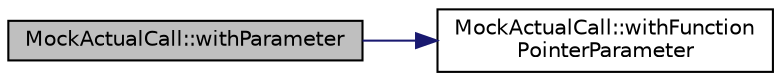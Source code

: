 digraph "MockActualCall::withParameter"
{
 // LATEX_PDF_SIZE
  edge [fontname="Helvetica",fontsize="10",labelfontname="Helvetica",labelfontsize="10"];
  node [fontname="Helvetica",fontsize="10",shape=record];
  rankdir="LR";
  Node1 [label="MockActualCall::withParameter",height=0.2,width=0.4,color="black", fillcolor="grey75", style="filled", fontcolor="black",tooltip=" "];
  Node1 -> Node2 [color="midnightblue",fontsize="10",style="solid",fontname="Helvetica"];
  Node2 [label="MockActualCall::withFunction\lPointerParameter",height=0.2,width=0.4,color="black", fillcolor="white", style="filled",URL="$class_mock_actual_call.html#a920bb373270c78d464a1416de986f6cc",tooltip=" "];
}

